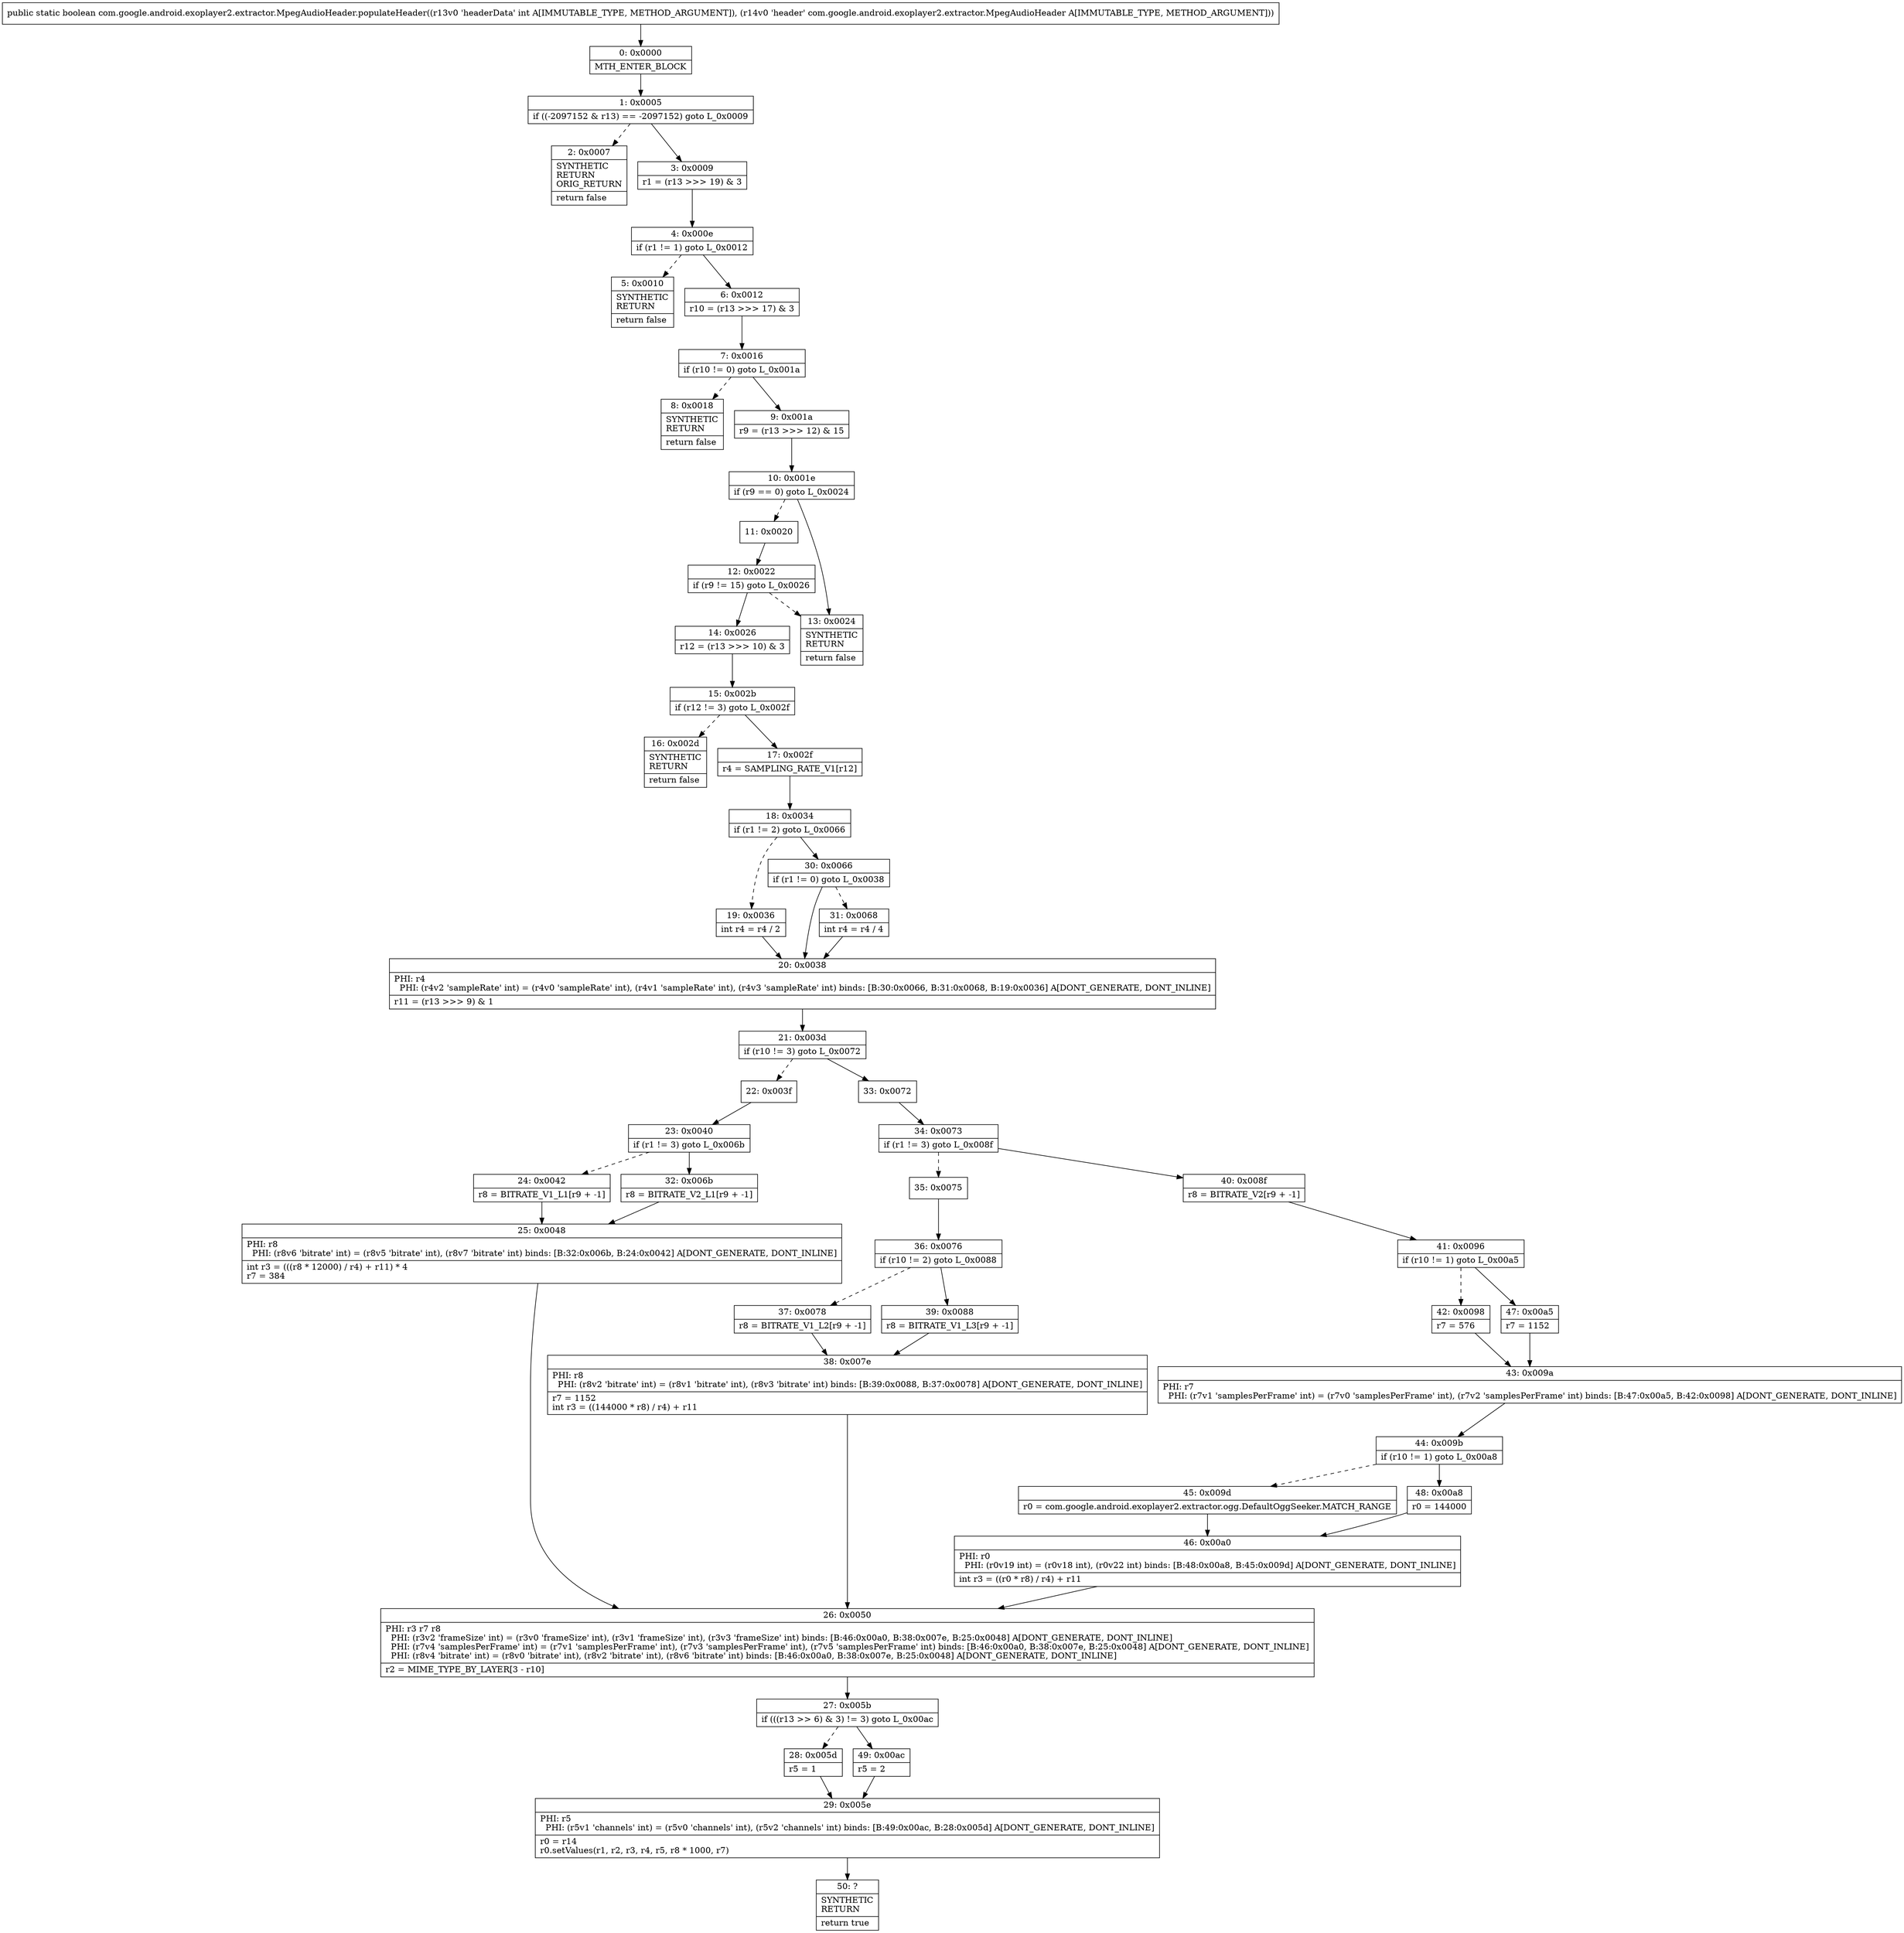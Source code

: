 digraph "CFG forcom.google.android.exoplayer2.extractor.MpegAudioHeader.populateHeader(ILcom\/google\/android\/exoplayer2\/extractor\/MpegAudioHeader;)Z" {
Node_0 [shape=record,label="{0\:\ 0x0000|MTH_ENTER_BLOCK\l}"];
Node_1 [shape=record,label="{1\:\ 0x0005|if ((\-2097152 & r13) == \-2097152) goto L_0x0009\l}"];
Node_2 [shape=record,label="{2\:\ 0x0007|SYNTHETIC\lRETURN\lORIG_RETURN\l|return false\l}"];
Node_3 [shape=record,label="{3\:\ 0x0009|r1 = (r13 \>\>\> 19) & 3\l}"];
Node_4 [shape=record,label="{4\:\ 0x000e|if (r1 != 1) goto L_0x0012\l}"];
Node_5 [shape=record,label="{5\:\ 0x0010|SYNTHETIC\lRETURN\l|return false\l}"];
Node_6 [shape=record,label="{6\:\ 0x0012|r10 = (r13 \>\>\> 17) & 3\l}"];
Node_7 [shape=record,label="{7\:\ 0x0016|if (r10 != 0) goto L_0x001a\l}"];
Node_8 [shape=record,label="{8\:\ 0x0018|SYNTHETIC\lRETURN\l|return false\l}"];
Node_9 [shape=record,label="{9\:\ 0x001a|r9 = (r13 \>\>\> 12) & 15\l}"];
Node_10 [shape=record,label="{10\:\ 0x001e|if (r9 == 0) goto L_0x0024\l}"];
Node_11 [shape=record,label="{11\:\ 0x0020}"];
Node_12 [shape=record,label="{12\:\ 0x0022|if (r9 != 15) goto L_0x0026\l}"];
Node_13 [shape=record,label="{13\:\ 0x0024|SYNTHETIC\lRETURN\l|return false\l}"];
Node_14 [shape=record,label="{14\:\ 0x0026|r12 = (r13 \>\>\> 10) & 3\l}"];
Node_15 [shape=record,label="{15\:\ 0x002b|if (r12 != 3) goto L_0x002f\l}"];
Node_16 [shape=record,label="{16\:\ 0x002d|SYNTHETIC\lRETURN\l|return false\l}"];
Node_17 [shape=record,label="{17\:\ 0x002f|r4 = SAMPLING_RATE_V1[r12]\l}"];
Node_18 [shape=record,label="{18\:\ 0x0034|if (r1 != 2) goto L_0x0066\l}"];
Node_19 [shape=record,label="{19\:\ 0x0036|int r4 = r4 \/ 2\l}"];
Node_20 [shape=record,label="{20\:\ 0x0038|PHI: r4 \l  PHI: (r4v2 'sampleRate' int) = (r4v0 'sampleRate' int), (r4v1 'sampleRate' int), (r4v3 'sampleRate' int) binds: [B:30:0x0066, B:31:0x0068, B:19:0x0036] A[DONT_GENERATE, DONT_INLINE]\l|r11 = (r13 \>\>\> 9) & 1\l}"];
Node_21 [shape=record,label="{21\:\ 0x003d|if (r10 != 3) goto L_0x0072\l}"];
Node_22 [shape=record,label="{22\:\ 0x003f}"];
Node_23 [shape=record,label="{23\:\ 0x0040|if (r1 != 3) goto L_0x006b\l}"];
Node_24 [shape=record,label="{24\:\ 0x0042|r8 = BITRATE_V1_L1[r9 + \-1]\l}"];
Node_25 [shape=record,label="{25\:\ 0x0048|PHI: r8 \l  PHI: (r8v6 'bitrate' int) = (r8v5 'bitrate' int), (r8v7 'bitrate' int) binds: [B:32:0x006b, B:24:0x0042] A[DONT_GENERATE, DONT_INLINE]\l|int r3 = (((r8 * 12000) \/ r4) + r11) * 4\lr7 = 384\l}"];
Node_26 [shape=record,label="{26\:\ 0x0050|PHI: r3 r7 r8 \l  PHI: (r3v2 'frameSize' int) = (r3v0 'frameSize' int), (r3v1 'frameSize' int), (r3v3 'frameSize' int) binds: [B:46:0x00a0, B:38:0x007e, B:25:0x0048] A[DONT_GENERATE, DONT_INLINE]\l  PHI: (r7v4 'samplesPerFrame' int) = (r7v1 'samplesPerFrame' int), (r7v3 'samplesPerFrame' int), (r7v5 'samplesPerFrame' int) binds: [B:46:0x00a0, B:38:0x007e, B:25:0x0048] A[DONT_GENERATE, DONT_INLINE]\l  PHI: (r8v4 'bitrate' int) = (r8v0 'bitrate' int), (r8v2 'bitrate' int), (r8v6 'bitrate' int) binds: [B:46:0x00a0, B:38:0x007e, B:25:0x0048] A[DONT_GENERATE, DONT_INLINE]\l|r2 = MIME_TYPE_BY_LAYER[3 \- r10]\l}"];
Node_27 [shape=record,label="{27\:\ 0x005b|if (((r13 \>\> 6) & 3) != 3) goto L_0x00ac\l}"];
Node_28 [shape=record,label="{28\:\ 0x005d|r5 = 1\l}"];
Node_29 [shape=record,label="{29\:\ 0x005e|PHI: r5 \l  PHI: (r5v1 'channels' int) = (r5v0 'channels' int), (r5v2 'channels' int) binds: [B:49:0x00ac, B:28:0x005d] A[DONT_GENERATE, DONT_INLINE]\l|r0 = r14\lr0.setValues(r1, r2, r3, r4, r5, r8 * 1000, r7)\l}"];
Node_30 [shape=record,label="{30\:\ 0x0066|if (r1 != 0) goto L_0x0038\l}"];
Node_31 [shape=record,label="{31\:\ 0x0068|int r4 = r4 \/ 4\l}"];
Node_32 [shape=record,label="{32\:\ 0x006b|r8 = BITRATE_V2_L1[r9 + \-1]\l}"];
Node_33 [shape=record,label="{33\:\ 0x0072}"];
Node_34 [shape=record,label="{34\:\ 0x0073|if (r1 != 3) goto L_0x008f\l}"];
Node_35 [shape=record,label="{35\:\ 0x0075}"];
Node_36 [shape=record,label="{36\:\ 0x0076|if (r10 != 2) goto L_0x0088\l}"];
Node_37 [shape=record,label="{37\:\ 0x0078|r8 = BITRATE_V1_L2[r9 + \-1]\l}"];
Node_38 [shape=record,label="{38\:\ 0x007e|PHI: r8 \l  PHI: (r8v2 'bitrate' int) = (r8v1 'bitrate' int), (r8v3 'bitrate' int) binds: [B:39:0x0088, B:37:0x0078] A[DONT_GENERATE, DONT_INLINE]\l|r7 = 1152\lint r3 = ((144000 * r8) \/ r4) + r11\l}"];
Node_39 [shape=record,label="{39\:\ 0x0088|r8 = BITRATE_V1_L3[r9 + \-1]\l}"];
Node_40 [shape=record,label="{40\:\ 0x008f|r8 = BITRATE_V2[r9 + \-1]\l}"];
Node_41 [shape=record,label="{41\:\ 0x0096|if (r10 != 1) goto L_0x00a5\l}"];
Node_42 [shape=record,label="{42\:\ 0x0098|r7 = 576\l}"];
Node_43 [shape=record,label="{43\:\ 0x009a|PHI: r7 \l  PHI: (r7v1 'samplesPerFrame' int) = (r7v0 'samplesPerFrame' int), (r7v2 'samplesPerFrame' int) binds: [B:47:0x00a5, B:42:0x0098] A[DONT_GENERATE, DONT_INLINE]\l}"];
Node_44 [shape=record,label="{44\:\ 0x009b|if (r10 != 1) goto L_0x00a8\l}"];
Node_45 [shape=record,label="{45\:\ 0x009d|r0 = com.google.android.exoplayer2.extractor.ogg.DefaultOggSeeker.MATCH_RANGE\l}"];
Node_46 [shape=record,label="{46\:\ 0x00a0|PHI: r0 \l  PHI: (r0v19 int) = (r0v18 int), (r0v22 int) binds: [B:48:0x00a8, B:45:0x009d] A[DONT_GENERATE, DONT_INLINE]\l|int r3 = ((r0 * r8) \/ r4) + r11\l}"];
Node_47 [shape=record,label="{47\:\ 0x00a5|r7 = 1152\l}"];
Node_48 [shape=record,label="{48\:\ 0x00a8|r0 = 144000\l}"];
Node_49 [shape=record,label="{49\:\ 0x00ac|r5 = 2\l}"];
Node_50 [shape=record,label="{50\:\ ?|SYNTHETIC\lRETURN\l|return true\l}"];
MethodNode[shape=record,label="{public static boolean com.google.android.exoplayer2.extractor.MpegAudioHeader.populateHeader((r13v0 'headerData' int A[IMMUTABLE_TYPE, METHOD_ARGUMENT]), (r14v0 'header' com.google.android.exoplayer2.extractor.MpegAudioHeader A[IMMUTABLE_TYPE, METHOD_ARGUMENT])) }"];
MethodNode -> Node_0;
Node_0 -> Node_1;
Node_1 -> Node_2[style=dashed];
Node_1 -> Node_3;
Node_3 -> Node_4;
Node_4 -> Node_5[style=dashed];
Node_4 -> Node_6;
Node_6 -> Node_7;
Node_7 -> Node_8[style=dashed];
Node_7 -> Node_9;
Node_9 -> Node_10;
Node_10 -> Node_11[style=dashed];
Node_10 -> Node_13;
Node_11 -> Node_12;
Node_12 -> Node_13[style=dashed];
Node_12 -> Node_14;
Node_14 -> Node_15;
Node_15 -> Node_16[style=dashed];
Node_15 -> Node_17;
Node_17 -> Node_18;
Node_18 -> Node_19[style=dashed];
Node_18 -> Node_30;
Node_19 -> Node_20;
Node_20 -> Node_21;
Node_21 -> Node_22[style=dashed];
Node_21 -> Node_33;
Node_22 -> Node_23;
Node_23 -> Node_24[style=dashed];
Node_23 -> Node_32;
Node_24 -> Node_25;
Node_25 -> Node_26;
Node_26 -> Node_27;
Node_27 -> Node_28[style=dashed];
Node_27 -> Node_49;
Node_28 -> Node_29;
Node_29 -> Node_50;
Node_30 -> Node_20;
Node_30 -> Node_31[style=dashed];
Node_31 -> Node_20;
Node_32 -> Node_25;
Node_33 -> Node_34;
Node_34 -> Node_35[style=dashed];
Node_34 -> Node_40;
Node_35 -> Node_36;
Node_36 -> Node_37[style=dashed];
Node_36 -> Node_39;
Node_37 -> Node_38;
Node_38 -> Node_26;
Node_39 -> Node_38;
Node_40 -> Node_41;
Node_41 -> Node_42[style=dashed];
Node_41 -> Node_47;
Node_42 -> Node_43;
Node_43 -> Node_44;
Node_44 -> Node_45[style=dashed];
Node_44 -> Node_48;
Node_45 -> Node_46;
Node_46 -> Node_26;
Node_47 -> Node_43;
Node_48 -> Node_46;
Node_49 -> Node_29;
}

